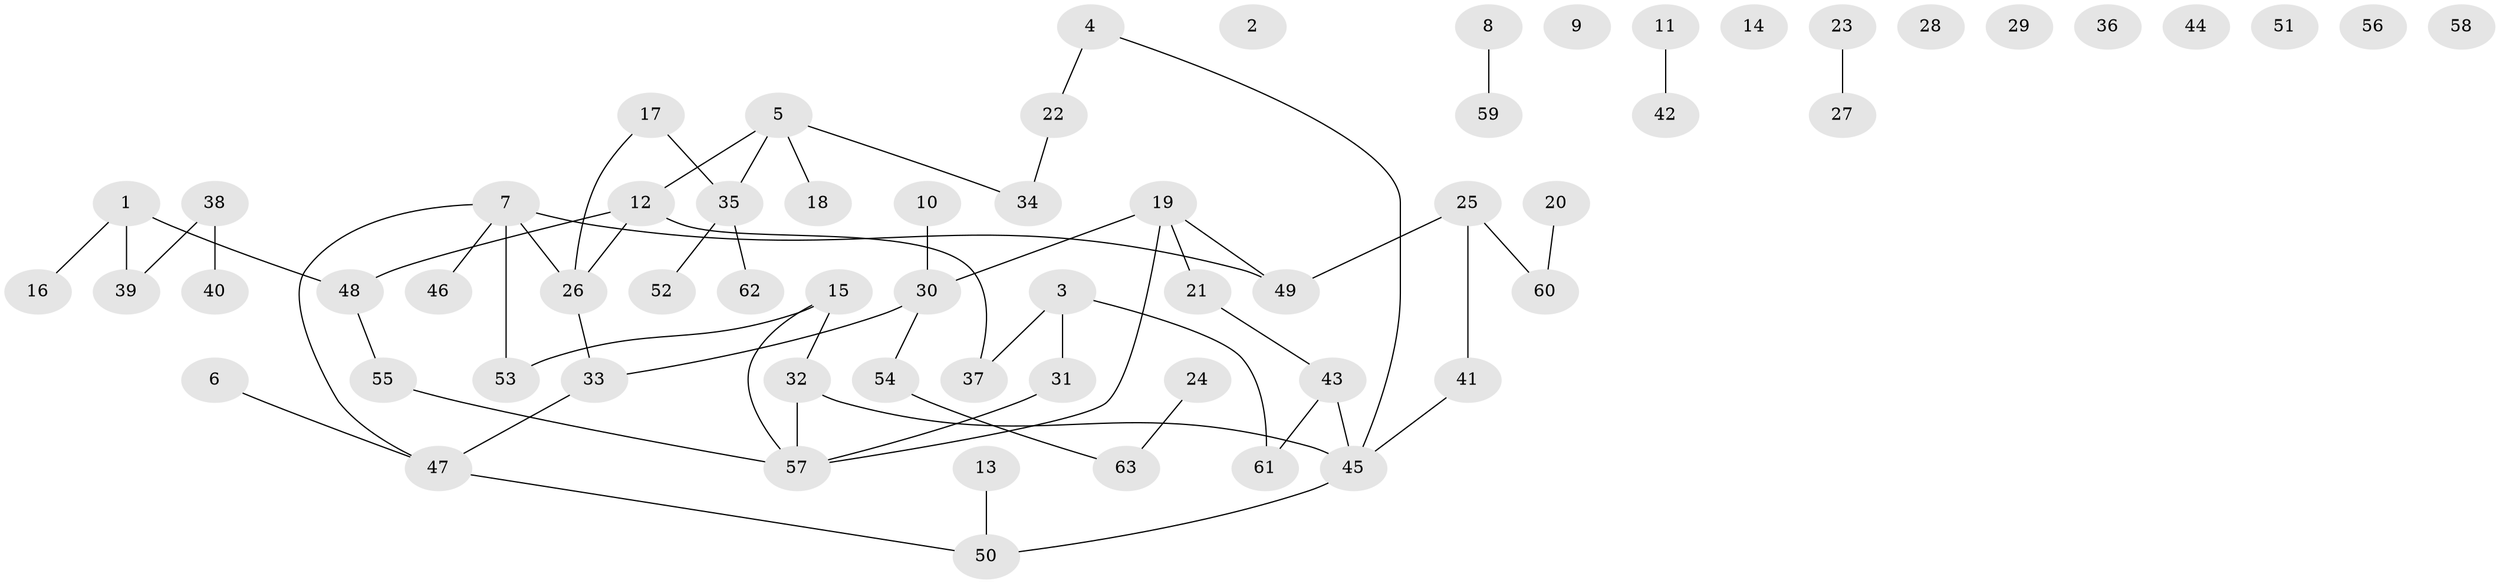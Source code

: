 // Generated by graph-tools (version 1.1) at 2025/12/03/09/25 04:12:59]
// undirected, 63 vertices, 61 edges
graph export_dot {
graph [start="1"]
  node [color=gray90,style=filled];
  1;
  2;
  3;
  4;
  5;
  6;
  7;
  8;
  9;
  10;
  11;
  12;
  13;
  14;
  15;
  16;
  17;
  18;
  19;
  20;
  21;
  22;
  23;
  24;
  25;
  26;
  27;
  28;
  29;
  30;
  31;
  32;
  33;
  34;
  35;
  36;
  37;
  38;
  39;
  40;
  41;
  42;
  43;
  44;
  45;
  46;
  47;
  48;
  49;
  50;
  51;
  52;
  53;
  54;
  55;
  56;
  57;
  58;
  59;
  60;
  61;
  62;
  63;
  1 -- 16;
  1 -- 39;
  1 -- 48;
  3 -- 31;
  3 -- 37;
  3 -- 61;
  4 -- 22;
  4 -- 45;
  5 -- 12;
  5 -- 18;
  5 -- 34;
  5 -- 35;
  6 -- 47;
  7 -- 26;
  7 -- 46;
  7 -- 47;
  7 -- 49;
  7 -- 53;
  8 -- 59;
  10 -- 30;
  11 -- 42;
  12 -- 26;
  12 -- 37;
  12 -- 48;
  13 -- 50;
  15 -- 32;
  15 -- 53;
  15 -- 57;
  17 -- 26;
  17 -- 35;
  19 -- 21;
  19 -- 30;
  19 -- 49;
  19 -- 57;
  20 -- 60;
  21 -- 43;
  22 -- 34;
  23 -- 27;
  24 -- 63;
  25 -- 41;
  25 -- 49;
  25 -- 60;
  26 -- 33;
  30 -- 33;
  30 -- 54;
  31 -- 57;
  32 -- 45;
  32 -- 57;
  33 -- 47;
  35 -- 52;
  35 -- 62;
  38 -- 39;
  38 -- 40;
  41 -- 45;
  43 -- 45;
  43 -- 61;
  45 -- 50;
  47 -- 50;
  48 -- 55;
  54 -- 63;
  55 -- 57;
}
